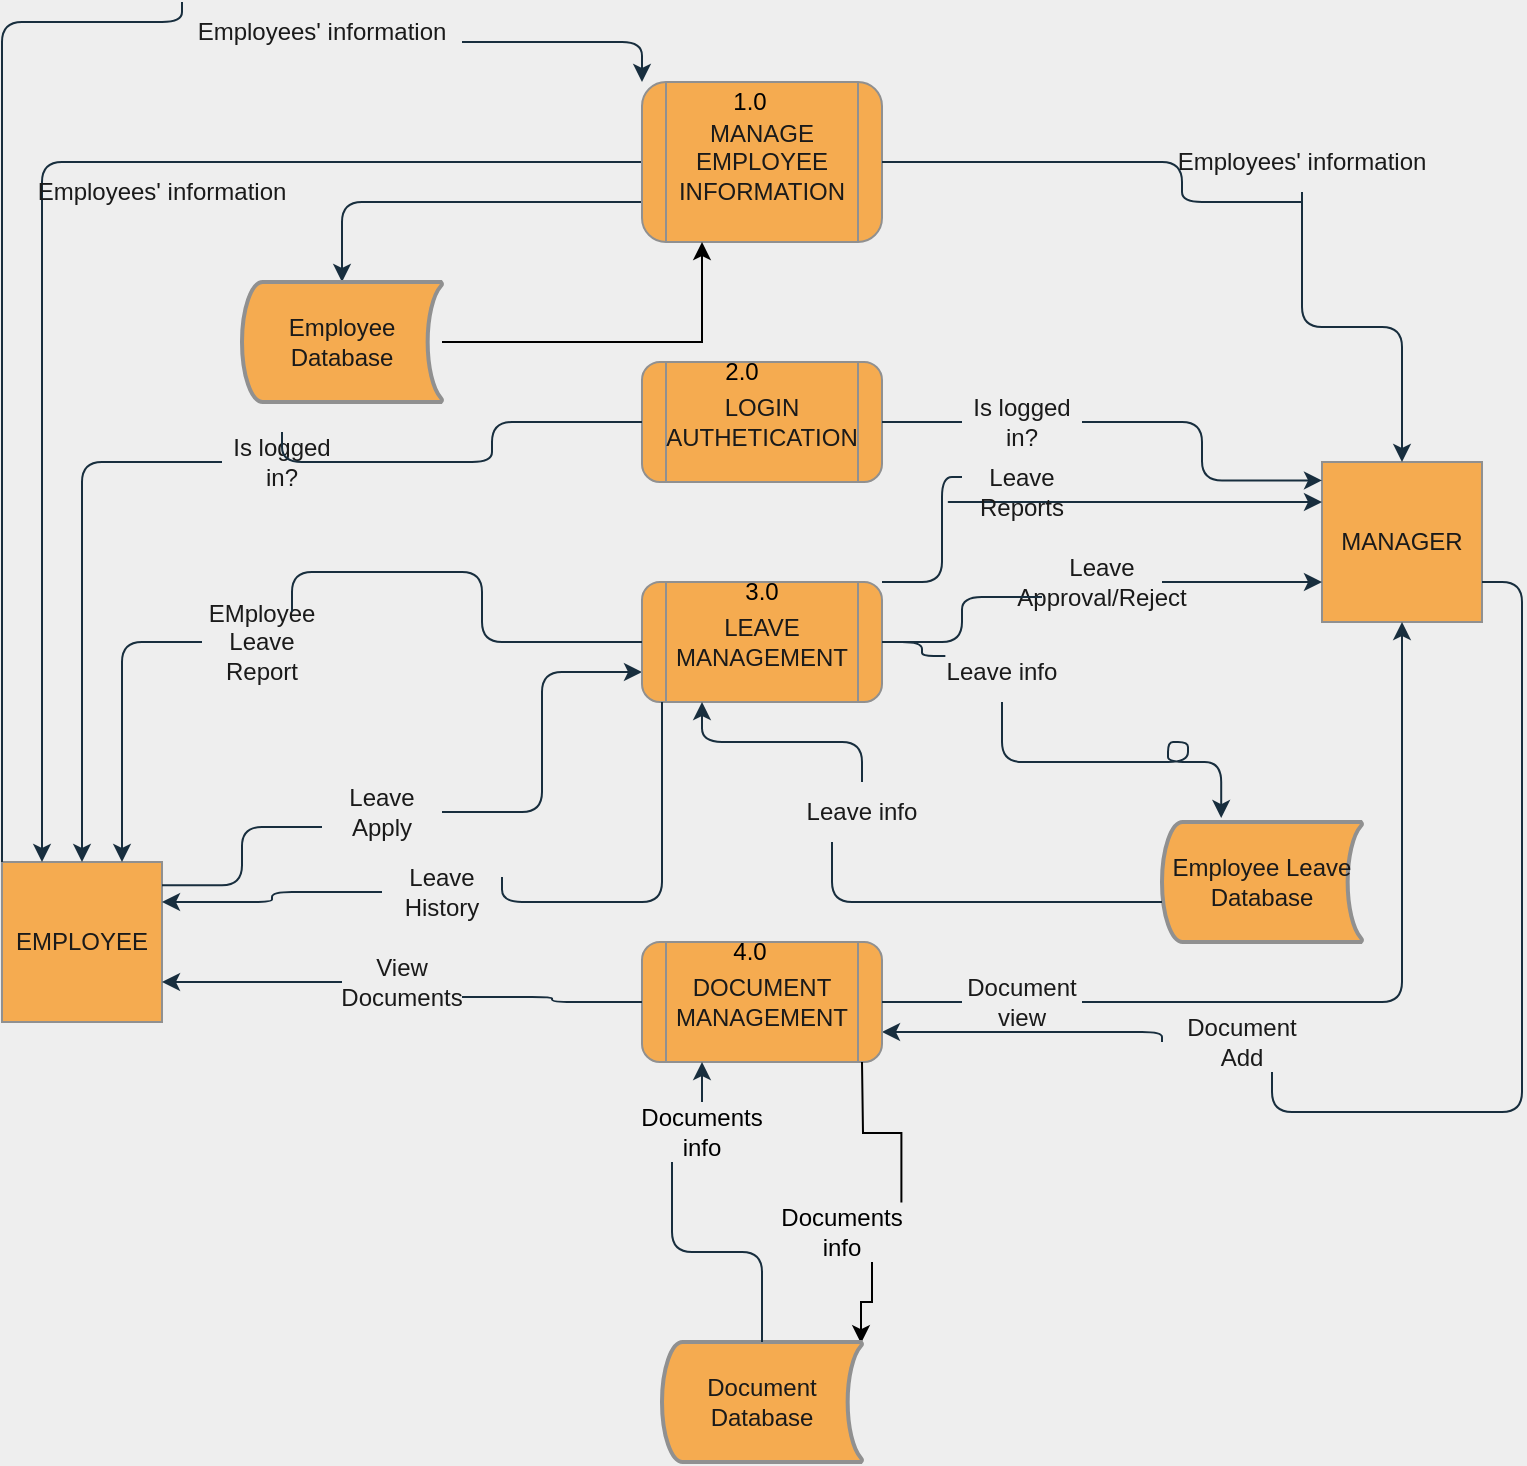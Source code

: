 <mxfile version="17.4.2" type="device"><diagram id="X1QeMyJOmQI-0ZBZo624" name="Page-1"><mxGraphModel dx="1038" dy="689" grid="1" gridSize="10" guides="1" tooltips="1" connect="1" arrows="1" fold="1" page="1" pageScale="1" pageWidth="827" pageHeight="1169" background="#EEEEEE" math="0" shadow="0"><root><mxCell id="0"/><mxCell id="1" parent="0"/><mxCell id="V3DAgHkhRjUaoT2YcBNB-1" value="MANAGER" style="whiteSpace=wrap;html=1;aspect=fixed;fillColor=#F5AB50;strokeColor=#909090;fontColor=#1A1A1A;rounded=0;" parent="1" vertex="1"><mxGeometry x="730" y="250" width="80" height="80" as="geometry"/></mxCell><mxCell id="V3DAgHkhRjUaoT2YcBNB-6" style="edgeStyle=orthogonalEdgeStyle;rounded=1;orthogonalLoop=1;jettySize=auto;html=1;entryX=0;entryY=0;entryDx=0;entryDy=0;startArrow=none;strokeColor=#182E3E;fontColor=#1A1A1A;labelBackgroundColor=#EEEEEE;" parent="1" source="V3DAgHkhRjUaoT2YcBNB-7" target="V3DAgHkhRjUaoT2YcBNB-5" edge="1"><mxGeometry relative="1" as="geometry"><Array as="points"><mxPoint x="390" y="40"/></Array></mxGeometry></mxCell><mxCell id="V3DAgHkhRjUaoT2YcBNB-25" style="edgeStyle=orthogonalEdgeStyle;rounded=1;orthogonalLoop=1;jettySize=auto;html=1;entryX=0;entryY=0.75;entryDx=0;entryDy=0;startArrow=none;strokeColor=#182E3E;fontColor=#1A1A1A;labelBackgroundColor=#EEEEEE;" parent="1" source="V3DAgHkhRjUaoT2YcBNB-26" target="V3DAgHkhRjUaoT2YcBNB-9" edge="1"><mxGeometry relative="1" as="geometry"/></mxCell><mxCell id="V3DAgHkhRjUaoT2YcBNB-2" value="EMPLOYEE" style="whiteSpace=wrap;html=1;aspect=fixed;fillColor=#F5AB50;strokeColor=#909090;fontColor=#1A1A1A;rounded=0;" parent="1" vertex="1"><mxGeometry x="70" y="450" width="80" height="80" as="geometry"/></mxCell><mxCell id="V3DAgHkhRjUaoT2YcBNB-19" style="edgeStyle=orthogonalEdgeStyle;rounded=1;orthogonalLoop=1;jettySize=auto;html=1;entryX=0;entryY=0.115;entryDx=0;entryDy=0;startArrow=none;entryPerimeter=0;strokeColor=#182E3E;fontColor=#1A1A1A;labelBackgroundColor=#EEEEEE;" parent="1" source="TN9CO4uoy_5xt4P7_Pgn-6" target="V3DAgHkhRjUaoT2YcBNB-1" edge="1"><mxGeometry relative="1" as="geometry"/></mxCell><mxCell id="V3DAgHkhRjUaoT2YcBNB-21" style="edgeStyle=orthogonalEdgeStyle;rounded=1;orthogonalLoop=1;jettySize=auto;html=1;entryX=0.5;entryY=0;entryDx=0;entryDy=0;startArrow=none;strokeColor=#182E3E;fontColor=#1A1A1A;labelBackgroundColor=#EEEEEE;" parent="1" source="TN9CO4uoy_5xt4P7_Pgn-8" target="V3DAgHkhRjUaoT2YcBNB-2" edge="1"><mxGeometry relative="1" as="geometry"><Array as="points"><mxPoint x="110" y="250"/></Array></mxGeometry></mxCell><mxCell id="V3DAgHkhRjUaoT2YcBNB-3" value="LOGIN AUTHETICATION" style="shape=process;whiteSpace=wrap;html=1;backgroundOutline=1;fillColor=#F5AB50;strokeColor=#909090;fontColor=#1A1A1A;rounded=1;" parent="1" vertex="1"><mxGeometry x="390" y="200" width="120" height="60" as="geometry"/></mxCell><mxCell id="V3DAgHkhRjUaoT2YcBNB-10" style="edgeStyle=orthogonalEdgeStyle;rounded=1;orthogonalLoop=1;jettySize=auto;html=1;entryX=0.5;entryY=0;entryDx=0;entryDy=0;startArrow=none;strokeColor=#182E3E;fontColor=#1A1A1A;labelBackgroundColor=#EEEEEE;" parent="1" source="V3DAgHkhRjUaoT2YcBNB-11" target="V3DAgHkhRjUaoT2YcBNB-1" edge="1"><mxGeometry relative="1" as="geometry"/></mxCell><mxCell id="V3DAgHkhRjUaoT2YcBNB-16" style="edgeStyle=orthogonalEdgeStyle;rounded=1;orthogonalLoop=1;jettySize=auto;html=1;strokeColor=#182E3E;fontColor=#1A1A1A;labelBackgroundColor=#EEEEEE;" parent="1" source="V3DAgHkhRjUaoT2YcBNB-5" target="V3DAgHkhRjUaoT2YcBNB-15" edge="1"><mxGeometry relative="1" as="geometry"><Array as="points"><mxPoint x="240" y="120"/></Array></mxGeometry></mxCell><mxCell id="V3DAgHkhRjUaoT2YcBNB-17" style="edgeStyle=orthogonalEdgeStyle;rounded=1;orthogonalLoop=1;jettySize=auto;html=1;entryX=0.25;entryY=0;entryDx=0;entryDy=0;strokeColor=#182E3E;fontColor=#1A1A1A;labelBackgroundColor=#EEEEEE;" parent="1" source="V3DAgHkhRjUaoT2YcBNB-5" target="V3DAgHkhRjUaoT2YcBNB-2" edge="1"><mxGeometry relative="1" as="geometry"/></mxCell><mxCell id="V3DAgHkhRjUaoT2YcBNB-5" value="MANAGE EMPLOYEE INFORMATION" style="shape=process;whiteSpace=wrap;html=1;backgroundOutline=1;fillColor=#F5AB50;strokeColor=#909090;fontColor=#1A1A1A;rounded=1;" parent="1" vertex="1"><mxGeometry x="390" y="60" width="120" height="80" as="geometry"/></mxCell><mxCell id="V3DAgHkhRjUaoT2YcBNB-7" value="Employees' information" style="text;html=1;strokeColor=none;fillColor=none;align=center;verticalAlign=middle;whiteSpace=wrap;rounded=1;fontColor=#1A1A1A;" parent="1" vertex="1"><mxGeometry x="160" y="20" width="140" height="30" as="geometry"/></mxCell><mxCell id="V3DAgHkhRjUaoT2YcBNB-8" value="" style="edgeStyle=orthogonalEdgeStyle;rounded=1;orthogonalLoop=1;jettySize=auto;html=1;entryX=0;entryY=0;entryDx=0;entryDy=0;endArrow=none;strokeColor=#182E3E;fontColor=#1A1A1A;labelBackgroundColor=#EEEEEE;" parent="1" source="V3DAgHkhRjUaoT2YcBNB-2" target="V3DAgHkhRjUaoT2YcBNB-7" edge="1"><mxGeometry relative="1" as="geometry"><mxPoint x="70" y="450" as="sourcePoint"/><mxPoint x="390" y="60" as="targetPoint"/><Array as="points"><mxPoint x="70" y="30"/><mxPoint x="160" y="30"/></Array></mxGeometry></mxCell><mxCell id="V3DAgHkhRjUaoT2YcBNB-22" style="edgeStyle=orthogonalEdgeStyle;rounded=1;orthogonalLoop=1;jettySize=auto;html=1;entryX=0.75;entryY=0;entryDx=0;entryDy=0;startArrow=none;strokeColor=#182E3E;fontColor=#1A1A1A;labelBackgroundColor=#EEEEEE;" parent="1" source="V3DAgHkhRjUaoT2YcBNB-23" target="V3DAgHkhRjUaoT2YcBNB-2" edge="1"><mxGeometry relative="1" as="geometry"/></mxCell><mxCell id="V3DAgHkhRjUaoT2YcBNB-30" style="edgeStyle=orthogonalEdgeStyle;rounded=1;orthogonalLoop=1;jettySize=auto;html=1;entryX=1;entryY=0.25;entryDx=0;entryDy=0;startArrow=none;strokeColor=#182E3E;fontColor=#1A1A1A;labelBackgroundColor=#EEEEEE;" parent="1" source="V3DAgHkhRjUaoT2YcBNB-31" target="V3DAgHkhRjUaoT2YcBNB-2" edge="1"><mxGeometry relative="1" as="geometry"><Array as="points"/></mxGeometry></mxCell><mxCell id="TN9CO4uoy_5xt4P7_Pgn-1" style="edgeStyle=orthogonalEdgeStyle;rounded=1;orthogonalLoop=1;jettySize=auto;html=1;startArrow=none;entryX=0.296;entryY=-0.033;entryDx=0;entryDy=0;entryPerimeter=0;strokeColor=#182E3E;fontColor=#1A1A1A;labelBackgroundColor=#EEEEEE;" parent="1" source="TN9CO4uoy_5xt4P7_Pgn-2" target="V3DAgHkhRjUaoT2YcBNB-33" edge="1"><mxGeometry relative="1" as="geometry"><mxPoint x="680" y="410" as="targetPoint"/><Array as="points"><mxPoint x="570" y="400"/><mxPoint x="663" y="400"/><mxPoint x="663" y="390"/><mxPoint x="653" y="390"/><mxPoint x="653" y="400"/><mxPoint x="680" y="400"/></Array></mxGeometry></mxCell><mxCell id="TN9CO4uoy_5xt4P7_Pgn-4" style="edgeStyle=orthogonalEdgeStyle;rounded=1;orthogonalLoop=1;jettySize=auto;html=1;entryX=0;entryY=0.75;entryDx=0;entryDy=0;startArrow=none;strokeColor=#182E3E;fontColor=#1A1A1A;labelBackgroundColor=#EEEEEE;" parent="1" source="TN9CO4uoy_5xt4P7_Pgn-20" target="V3DAgHkhRjUaoT2YcBNB-1" edge="1"><mxGeometry relative="1" as="geometry"/></mxCell><mxCell id="TN9CO4uoy_5xt4P7_Pgn-16" style="edgeStyle=orthogonalEdgeStyle;rounded=1;orthogonalLoop=1;jettySize=auto;html=1;entryX=0;entryY=0.25;entryDx=0;entryDy=0;startArrow=none;strokeColor=#182E3E;fontColor=#1A1A1A;labelBackgroundColor=#EEEEEE;" parent="1" source="TN9CO4uoy_5xt4P7_Pgn-17" target="V3DAgHkhRjUaoT2YcBNB-1" edge="1"><mxGeometry relative="1" as="geometry"><Array as="points"><mxPoint x="540" y="270"/></Array></mxGeometry></mxCell><mxCell id="V3DAgHkhRjUaoT2YcBNB-9" value="LEAVE MANAGEMENT" style="shape=process;whiteSpace=wrap;html=1;backgroundOutline=1;fillColor=#F5AB50;strokeColor=#909090;fontColor=#1A1A1A;rounded=1;" parent="1" vertex="1"><mxGeometry x="390" y="310" width="120" height="60" as="geometry"/></mxCell><mxCell id="V3DAgHkhRjUaoT2YcBNB-11" value="Employees' information" style="text;html=1;strokeColor=none;fillColor=none;align=center;verticalAlign=middle;whiteSpace=wrap;rounded=1;fontColor=#1A1A1A;" parent="1" vertex="1"><mxGeometry x="640" y="85" width="160" height="30" as="geometry"/></mxCell><mxCell id="V3DAgHkhRjUaoT2YcBNB-12" value="" style="edgeStyle=orthogonalEdgeStyle;rounded=1;orthogonalLoop=1;jettySize=auto;html=1;endArrow=none;strokeColor=#182E3E;fontColor=#1A1A1A;labelBackgroundColor=#EEEEEE;" parent="1" source="V3DAgHkhRjUaoT2YcBNB-5" edge="1"><mxGeometry relative="1" as="geometry"><mxPoint x="510" y="100" as="sourcePoint"/><mxPoint x="720" y="120" as="targetPoint"/><Array as="points"><mxPoint x="660" y="100"/><mxPoint x="660" y="120"/><mxPoint x="720" y="120"/></Array></mxGeometry></mxCell><mxCell id="GWAd4IYgx_5QfhK4Fu-_-3" style="edgeStyle=orthogonalEdgeStyle;rounded=0;orthogonalLoop=1;jettySize=auto;html=1;entryX=0.25;entryY=1;entryDx=0;entryDy=0;" parent="1" source="V3DAgHkhRjUaoT2YcBNB-15" target="V3DAgHkhRjUaoT2YcBNB-5" edge="1"><mxGeometry relative="1" as="geometry"/></mxCell><mxCell id="V3DAgHkhRjUaoT2YcBNB-15" value="Employee Database" style="strokeWidth=2;html=1;shape=mxgraph.flowchart.stored_data;whiteSpace=wrap;fillColor=#F5AB50;strokeColor=#909090;fontColor=#1A1A1A;rounded=1;" parent="1" vertex="1"><mxGeometry x="190" y="160" width="100" height="60" as="geometry"/></mxCell><mxCell id="V3DAgHkhRjUaoT2YcBNB-18" value="Employees' information" style="text;html=1;strokeColor=none;fillColor=none;align=center;verticalAlign=middle;whiteSpace=wrap;rounded=1;fontColor=#1A1A1A;" parent="1" vertex="1"><mxGeometry x="80" y="100" width="140" height="30" as="geometry"/></mxCell><mxCell id="V3DAgHkhRjUaoT2YcBNB-23" value="EMployee Leave Report" style="text;html=1;strokeColor=none;fillColor=none;align=center;verticalAlign=middle;whiteSpace=wrap;rounded=1;fontColor=#1A1A1A;" parent="1" vertex="1"><mxGeometry x="170" y="325" width="60" height="30" as="geometry"/></mxCell><mxCell id="V3DAgHkhRjUaoT2YcBNB-24" value="" style="edgeStyle=orthogonalEdgeStyle;rounded=1;orthogonalLoop=1;jettySize=auto;html=1;entryX=0.75;entryY=0;entryDx=0;entryDy=0;endArrow=none;strokeColor=#182E3E;fontColor=#1A1A1A;labelBackgroundColor=#EEEEEE;" parent="1" source="V3DAgHkhRjUaoT2YcBNB-9" target="V3DAgHkhRjUaoT2YcBNB-23" edge="1"><mxGeometry relative="1" as="geometry"><mxPoint x="390" y="340" as="sourcePoint"/><mxPoint x="130" y="450" as="targetPoint"/></mxGeometry></mxCell><mxCell id="V3DAgHkhRjUaoT2YcBNB-26" value="Leave Apply" style="text;html=1;strokeColor=none;fillColor=none;align=center;verticalAlign=middle;whiteSpace=wrap;rounded=1;fontColor=#1A1A1A;" parent="1" vertex="1"><mxGeometry x="230" y="410" width="60" height="30" as="geometry"/></mxCell><mxCell id="V3DAgHkhRjUaoT2YcBNB-27" value="" style="edgeStyle=orthogonalEdgeStyle;rounded=1;orthogonalLoop=1;jettySize=auto;html=1;entryX=0;entryY=0.75;entryDx=0;entryDy=0;endArrow=none;exitX=1;exitY=0.145;exitDx=0;exitDy=0;exitPerimeter=0;strokeColor=#182E3E;fontColor=#1A1A1A;labelBackgroundColor=#EEEEEE;" parent="1" source="V3DAgHkhRjUaoT2YcBNB-2" target="V3DAgHkhRjUaoT2YcBNB-26" edge="1"><mxGeometry relative="1" as="geometry"><mxPoint x="150" y="490" as="sourcePoint"/><mxPoint x="390" y="355" as="targetPoint"/></mxGeometry></mxCell><mxCell id="V3DAgHkhRjUaoT2YcBNB-31" value="Leave History" style="text;html=1;strokeColor=none;fillColor=none;align=center;verticalAlign=middle;whiteSpace=wrap;rounded=1;fontColor=#1A1A1A;" parent="1" vertex="1"><mxGeometry x="260" y="450" width="60" height="30" as="geometry"/></mxCell><mxCell id="V3DAgHkhRjUaoT2YcBNB-32" value="" style="edgeStyle=orthogonalEdgeStyle;rounded=1;orthogonalLoop=1;jettySize=auto;html=1;entryX=1;entryY=0.25;entryDx=0;entryDy=0;endArrow=none;strokeColor=#182E3E;fontColor=#1A1A1A;labelBackgroundColor=#EEEEEE;" parent="1" source="V3DAgHkhRjUaoT2YcBNB-9" target="V3DAgHkhRjUaoT2YcBNB-31" edge="1"><mxGeometry relative="1" as="geometry"><mxPoint x="400" y="370" as="sourcePoint"/><mxPoint x="150" y="470" as="targetPoint"/><Array as="points"><mxPoint x="400" y="470"/></Array></mxGeometry></mxCell><mxCell id="V3DAgHkhRjUaoT2YcBNB-34" style="edgeStyle=orthogonalEdgeStyle;rounded=1;orthogonalLoop=1;jettySize=auto;html=1;entryX=0.25;entryY=1;entryDx=0;entryDy=0;startArrow=none;strokeColor=#182E3E;fontColor=#1A1A1A;labelBackgroundColor=#EEEEEE;" parent="1" source="V3DAgHkhRjUaoT2YcBNB-35" target="V3DAgHkhRjUaoT2YcBNB-9" edge="1"><mxGeometry relative="1" as="geometry"/></mxCell><mxCell id="V3DAgHkhRjUaoT2YcBNB-33" value="Employee Leave Database" style="strokeWidth=2;html=1;shape=mxgraph.flowchart.stored_data;whiteSpace=wrap;fillColor=#F5AB50;strokeColor=#909090;fontColor=#1A1A1A;rounded=1;" parent="1" vertex="1"><mxGeometry x="650" y="430" width="100" height="60" as="geometry"/></mxCell><mxCell id="V3DAgHkhRjUaoT2YcBNB-35" value="Leave info" style="text;html=1;strokeColor=none;fillColor=none;align=center;verticalAlign=middle;whiteSpace=wrap;rounded=1;fontColor=#1A1A1A;" parent="1" vertex="1"><mxGeometry x="470" y="410" width="60" height="30" as="geometry"/></mxCell><mxCell id="V3DAgHkhRjUaoT2YcBNB-36" value="" style="edgeStyle=orthogonalEdgeStyle;rounded=1;orthogonalLoop=1;jettySize=auto;html=1;entryX=0.25;entryY=1;entryDx=0;entryDy=0;endArrow=none;strokeColor=#182E3E;fontColor=#1A1A1A;labelBackgroundColor=#EEEEEE;" parent="1" source="V3DAgHkhRjUaoT2YcBNB-33" target="V3DAgHkhRjUaoT2YcBNB-35" edge="1"><mxGeometry relative="1" as="geometry"><mxPoint x="660" y="420" as="sourcePoint"/><mxPoint x="420" y="370" as="targetPoint"/><Array as="points"><mxPoint x="485" y="470"/></Array></mxGeometry></mxCell><mxCell id="TN9CO4uoy_5xt4P7_Pgn-2" value="Leave info" style="text;html=1;strokeColor=none;fillColor=none;align=center;verticalAlign=middle;whiteSpace=wrap;rounded=1;fontColor=#1A1A1A;" parent="1" vertex="1"><mxGeometry x="540" y="340" width="60" height="30" as="geometry"/></mxCell><mxCell id="TN9CO4uoy_5xt4P7_Pgn-3" value="" style="edgeStyle=orthogonalEdgeStyle;rounded=1;orthogonalLoop=1;jettySize=auto;html=1;entryX=0.028;entryY=0.233;entryDx=0;entryDy=0;entryPerimeter=0;endArrow=none;strokeColor=#182E3E;fontColor=#1A1A1A;labelBackgroundColor=#EEEEEE;" parent="1" source="V3DAgHkhRjUaoT2YcBNB-9" target="TN9CO4uoy_5xt4P7_Pgn-2" edge="1"><mxGeometry relative="1" as="geometry"><mxPoint x="510" y="360" as="sourcePoint"/><mxPoint x="662.8" y="403.98" as="targetPoint"/><Array as="points"/></mxGeometry></mxCell><mxCell id="TN9CO4uoy_5xt4P7_Pgn-22" style="edgeStyle=orthogonalEdgeStyle;rounded=1;orthogonalLoop=1;jettySize=auto;html=1;entryX=1;entryY=0.75;entryDx=0;entryDy=0;startArrow=none;strokeColor=#182E3E;fontColor=#1A1A1A;labelBackgroundColor=#EEEEEE;" parent="1" source="TN9CO4uoy_5xt4P7_Pgn-23" target="V3DAgHkhRjUaoT2YcBNB-2" edge="1"><mxGeometry relative="1" as="geometry"/></mxCell><mxCell id="TN9CO4uoy_5xt4P7_Pgn-25" style="edgeStyle=orthogonalEdgeStyle;rounded=1;orthogonalLoop=1;jettySize=auto;html=1;startArrow=none;strokeColor=#182E3E;fontColor=#1A1A1A;labelBackgroundColor=#EEEEEE;" parent="1" source="TN9CO4uoy_5xt4P7_Pgn-26" target="V3DAgHkhRjUaoT2YcBNB-1" edge="1"><mxGeometry relative="1" as="geometry"/></mxCell><mxCell id="TN9CO4uoy_5xt4P7_Pgn-29" style="edgeStyle=orthogonalEdgeStyle;rounded=1;orthogonalLoop=1;jettySize=auto;html=1;entryX=1;entryY=0.75;entryDx=0;entryDy=0;startArrow=none;strokeColor=#182E3E;fontColor=#1A1A1A;labelBackgroundColor=#EEEEEE;" parent="1" target="TN9CO4uoy_5xt4P7_Pgn-5" edge="1"><mxGeometry relative="1" as="geometry"><Array as="points"><mxPoint x="650" y="535"/></Array><mxPoint x="650" y="540" as="sourcePoint"/></mxGeometry></mxCell><mxCell id="GWAd4IYgx_5QfhK4Fu-_-4" style="edgeStyle=orthogonalEdgeStyle;rounded=0;orthogonalLoop=1;jettySize=auto;html=1;entryX=0.995;entryY=0.01;entryDx=0;entryDy=0;entryPerimeter=0;exitX=0.75;exitY=1;exitDx=0;exitDy=0;startArrow=none;" parent="1" source="XaOOb9znNdCGEksjvLJ--7" target="TN9CO4uoy_5xt4P7_Pgn-32" edge="1"><mxGeometry relative="1" as="geometry"/></mxCell><mxCell id="TN9CO4uoy_5xt4P7_Pgn-5" value="DOCUMENT MANAGEMENT" style="shape=process;whiteSpace=wrap;html=1;backgroundOutline=1;fillColor=#F5AB50;strokeColor=#909090;fontColor=#1A1A1A;rounded=1;" parent="1" vertex="1"><mxGeometry x="390" y="490" width="120" height="60" as="geometry"/></mxCell><mxCell id="TN9CO4uoy_5xt4P7_Pgn-6" value="Is logged in?" style="text;html=1;strokeColor=none;fillColor=none;align=center;verticalAlign=middle;whiteSpace=wrap;rounded=1;fontColor=#1A1A1A;" parent="1" vertex="1"><mxGeometry x="550" y="215" width="60" height="30" as="geometry"/></mxCell><mxCell id="TN9CO4uoy_5xt4P7_Pgn-7" value="" style="edgeStyle=orthogonalEdgeStyle;rounded=1;orthogonalLoop=1;jettySize=auto;html=1;entryX=0;entryY=0.5;entryDx=0;entryDy=0;endArrow=none;strokeColor=#182E3E;fontColor=#1A1A1A;labelBackgroundColor=#EEEEEE;" parent="1" source="V3DAgHkhRjUaoT2YcBNB-3" target="TN9CO4uoy_5xt4P7_Pgn-6" edge="1"><mxGeometry relative="1" as="geometry"><mxPoint x="510" y="230" as="sourcePoint"/><mxPoint x="730" y="290" as="targetPoint"/></mxGeometry></mxCell><mxCell id="TN9CO4uoy_5xt4P7_Pgn-8" value="Is logged in?" style="text;html=1;strokeColor=none;fillColor=none;align=center;verticalAlign=middle;whiteSpace=wrap;rounded=1;fontColor=#1A1A1A;" parent="1" vertex="1"><mxGeometry x="180" y="235" width="60" height="30" as="geometry"/></mxCell><mxCell id="TN9CO4uoy_5xt4P7_Pgn-9" value="" style="edgeStyle=orthogonalEdgeStyle;rounded=1;orthogonalLoop=1;jettySize=auto;html=1;entryX=0.5;entryY=0;entryDx=0;entryDy=0;endArrow=none;strokeColor=#182E3E;fontColor=#1A1A1A;labelBackgroundColor=#EEEEEE;" parent="1" source="V3DAgHkhRjUaoT2YcBNB-3" target="TN9CO4uoy_5xt4P7_Pgn-8" edge="1"><mxGeometry relative="1" as="geometry"><Array as="points"><mxPoint x="315" y="230"/><mxPoint x="315" y="250"/><mxPoint x="210" y="250"/></Array><mxPoint x="390" y="250" as="sourcePoint"/><mxPoint x="110" y="450" as="targetPoint"/></mxGeometry></mxCell><mxCell id="TN9CO4uoy_5xt4P7_Pgn-17" value="Leave Reports" style="text;html=1;strokeColor=none;fillColor=none;align=center;verticalAlign=middle;whiteSpace=wrap;rounded=1;fontColor=#1A1A1A;" parent="1" vertex="1"><mxGeometry x="550" y="250" width="60" height="30" as="geometry"/></mxCell><mxCell id="TN9CO4uoy_5xt4P7_Pgn-19" value="" style="edgeStyle=orthogonalEdgeStyle;rounded=1;orthogonalLoop=1;jettySize=auto;html=1;entryX=0;entryY=0.25;entryDx=0;entryDy=0;endArrow=none;strokeColor=#182E3E;fontColor=#1A1A1A;labelBackgroundColor=#EEEEEE;" parent="1" source="V3DAgHkhRjUaoT2YcBNB-9" target="TN9CO4uoy_5xt4P7_Pgn-17" edge="1"><mxGeometry relative="1" as="geometry"><mxPoint x="510" y="310" as="sourcePoint"/><mxPoint x="730" y="270" as="targetPoint"/><Array as="points"><mxPoint x="540" y="310"/></Array></mxGeometry></mxCell><mxCell id="TN9CO4uoy_5xt4P7_Pgn-20" value="Leave Approval/Reject" style="text;html=1;strokeColor=none;fillColor=none;align=center;verticalAlign=middle;whiteSpace=wrap;rounded=1;fontColor=#1A1A1A;" parent="1" vertex="1"><mxGeometry x="590" y="295" width="60" height="30" as="geometry"/></mxCell><mxCell id="TN9CO4uoy_5xt4P7_Pgn-21" value="" style="edgeStyle=orthogonalEdgeStyle;rounded=1;orthogonalLoop=1;jettySize=auto;html=1;entryX=0;entryY=0.75;entryDx=0;entryDy=0;endArrow=none;strokeColor=#182E3E;fontColor=#1A1A1A;labelBackgroundColor=#EEEEEE;" parent="1" source="V3DAgHkhRjUaoT2YcBNB-9" target="TN9CO4uoy_5xt4P7_Pgn-20" edge="1"><mxGeometry relative="1" as="geometry"><mxPoint x="510" y="340" as="sourcePoint"/><mxPoint x="730" y="310" as="targetPoint"/></mxGeometry></mxCell><mxCell id="TN9CO4uoy_5xt4P7_Pgn-23" value="View Documents" style="text;html=1;strokeColor=none;fillColor=none;align=center;verticalAlign=middle;whiteSpace=wrap;rounded=1;fontColor=#1A1A1A;" parent="1" vertex="1"><mxGeometry x="240" y="495" width="60" height="30" as="geometry"/></mxCell><mxCell id="TN9CO4uoy_5xt4P7_Pgn-24" value="" style="edgeStyle=orthogonalEdgeStyle;rounded=1;orthogonalLoop=1;jettySize=auto;html=1;entryX=1;entryY=0.75;entryDx=0;entryDy=0;endArrow=none;strokeColor=#182E3E;fontColor=#1A1A1A;labelBackgroundColor=#EEEEEE;" parent="1" source="TN9CO4uoy_5xt4P7_Pgn-5" target="TN9CO4uoy_5xt4P7_Pgn-23" edge="1"><mxGeometry relative="1" as="geometry"><mxPoint x="390" y="520" as="sourcePoint"/><mxPoint x="150" y="510" as="targetPoint"/></mxGeometry></mxCell><mxCell id="TN9CO4uoy_5xt4P7_Pgn-26" value="Document view" style="text;html=1;strokeColor=none;fillColor=none;align=center;verticalAlign=middle;whiteSpace=wrap;rounded=1;fontColor=#1A1A1A;" parent="1" vertex="1"><mxGeometry x="550" y="505" width="60" height="30" as="geometry"/></mxCell><mxCell id="TN9CO4uoy_5xt4P7_Pgn-27" value="" style="edgeStyle=orthogonalEdgeStyle;rounded=1;orthogonalLoop=1;jettySize=auto;html=1;endArrow=none;strokeColor=#182E3E;fontColor=#1A1A1A;labelBackgroundColor=#EEEEEE;" parent="1" source="TN9CO4uoy_5xt4P7_Pgn-5" target="TN9CO4uoy_5xt4P7_Pgn-26" edge="1"><mxGeometry relative="1" as="geometry"><mxPoint x="510" y="520" as="sourcePoint"/><mxPoint x="770" y="330" as="targetPoint"/></mxGeometry></mxCell><mxCell id="TN9CO4uoy_5xt4P7_Pgn-30" value="Document Add" style="text;html=1;strokeColor=none;fillColor=none;align=center;verticalAlign=middle;whiteSpace=wrap;rounded=1;fontColor=#1A1A1A;" parent="1" vertex="1"><mxGeometry x="660" y="525" width="60" height="30" as="geometry"/></mxCell><mxCell id="TN9CO4uoy_5xt4P7_Pgn-31" value="" style="edgeStyle=orthogonalEdgeStyle;rounded=1;orthogonalLoop=1;jettySize=auto;html=1;entryX=0.75;entryY=1;entryDx=0;entryDy=0;endArrow=none;strokeColor=#182E3E;fontColor=#1A1A1A;labelBackgroundColor=#EEEEEE;exitX=1;exitY=0.75;exitDx=0;exitDy=0;" parent="1" source="V3DAgHkhRjUaoT2YcBNB-1" target="TN9CO4uoy_5xt4P7_Pgn-30" edge="1"><mxGeometry relative="1" as="geometry"><mxPoint x="510" y="540" as="sourcePoint"/><mxPoint x="790" y="330" as="targetPoint"/><Array as="points"/></mxGeometry></mxCell><mxCell id="TN9CO4uoy_5xt4P7_Pgn-33" style="edgeStyle=orthogonalEdgeStyle;rounded=1;orthogonalLoop=1;jettySize=auto;html=1;entryX=0.25;entryY=1;entryDx=0;entryDy=0;strokeColor=#182E3E;fontColor=#1A1A1A;labelBackgroundColor=#EEEEEE;startArrow=none;" parent="1" source="XaOOb9znNdCGEksjvLJ--5" target="TN9CO4uoy_5xt4P7_Pgn-5" edge="1"><mxGeometry relative="1" as="geometry"/></mxCell><mxCell id="TN9CO4uoy_5xt4P7_Pgn-32" value="Document Database" style="strokeWidth=2;html=1;shape=mxgraph.flowchart.stored_data;whiteSpace=wrap;fillColor=#F5AB50;strokeColor=#909090;fontColor=#1A1A1A;rounded=1;" parent="1" vertex="1"><mxGeometry x="400" y="690" width="100" height="60" as="geometry"/></mxCell><mxCell id="XaOOb9znNdCGEksjvLJ--1" value="1.0" style="text;html=1;strokeColor=none;fillColor=none;align=center;verticalAlign=middle;whiteSpace=wrap;rounded=0;" vertex="1" parent="1"><mxGeometry x="414" y="55" width="60" height="30" as="geometry"/></mxCell><mxCell id="XaOOb9znNdCGEksjvLJ--2" value="2.0" style="text;html=1;strokeColor=none;fillColor=none;align=center;verticalAlign=middle;whiteSpace=wrap;rounded=0;" vertex="1" parent="1"><mxGeometry x="410" y="190" width="60" height="30" as="geometry"/></mxCell><mxCell id="XaOOb9znNdCGEksjvLJ--3" value="3.0" style="text;html=1;strokeColor=none;fillColor=none;align=center;verticalAlign=middle;whiteSpace=wrap;rounded=0;" vertex="1" parent="1"><mxGeometry x="420" y="300" width="60" height="30" as="geometry"/></mxCell><mxCell id="XaOOb9znNdCGEksjvLJ--4" value="4.0" style="text;html=1;strokeColor=none;fillColor=none;align=center;verticalAlign=middle;whiteSpace=wrap;rounded=0;" vertex="1" parent="1"><mxGeometry x="414" y="480" width="60" height="30" as="geometry"/></mxCell><mxCell id="XaOOb9znNdCGEksjvLJ--5" value="Documents info" style="text;html=1;strokeColor=none;fillColor=none;align=center;verticalAlign=middle;whiteSpace=wrap;rounded=0;" vertex="1" parent="1"><mxGeometry x="390" y="570" width="60" height="30" as="geometry"/></mxCell><mxCell id="XaOOb9znNdCGEksjvLJ--6" value="" style="edgeStyle=orthogonalEdgeStyle;rounded=1;orthogonalLoop=1;jettySize=auto;html=1;entryX=0.25;entryY=1;entryDx=0;entryDy=0;strokeColor=#182E3E;fontColor=#1A1A1A;labelBackgroundColor=#EEEEEE;endArrow=none;" edge="1" parent="1" source="TN9CO4uoy_5xt4P7_Pgn-32" target="XaOOb9znNdCGEksjvLJ--5"><mxGeometry relative="1" as="geometry"><mxPoint x="450" y="630" as="sourcePoint"/><mxPoint x="420" y="550" as="targetPoint"/></mxGeometry></mxCell><mxCell id="XaOOb9znNdCGEksjvLJ--7" value="Documents info" style="text;html=1;strokeColor=none;fillColor=none;align=center;verticalAlign=middle;whiteSpace=wrap;rounded=0;" vertex="1" parent="1"><mxGeometry x="460" y="620" width="60" height="30" as="geometry"/></mxCell><mxCell id="XaOOb9znNdCGEksjvLJ--8" value="" style="edgeStyle=orthogonalEdgeStyle;rounded=0;orthogonalLoop=1;jettySize=auto;html=1;entryX=0.995;entryY=0.01;entryDx=0;entryDy=0;entryPerimeter=0;endArrow=none;" edge="1" parent="1" target="XaOOb9znNdCGEksjvLJ--7"><mxGeometry relative="1" as="geometry"><mxPoint x="500" y="550" as="sourcePoint"/><mxPoint x="499.5" y="630.6" as="targetPoint"/></mxGeometry></mxCell></root></mxGraphModel></diagram></mxfile>